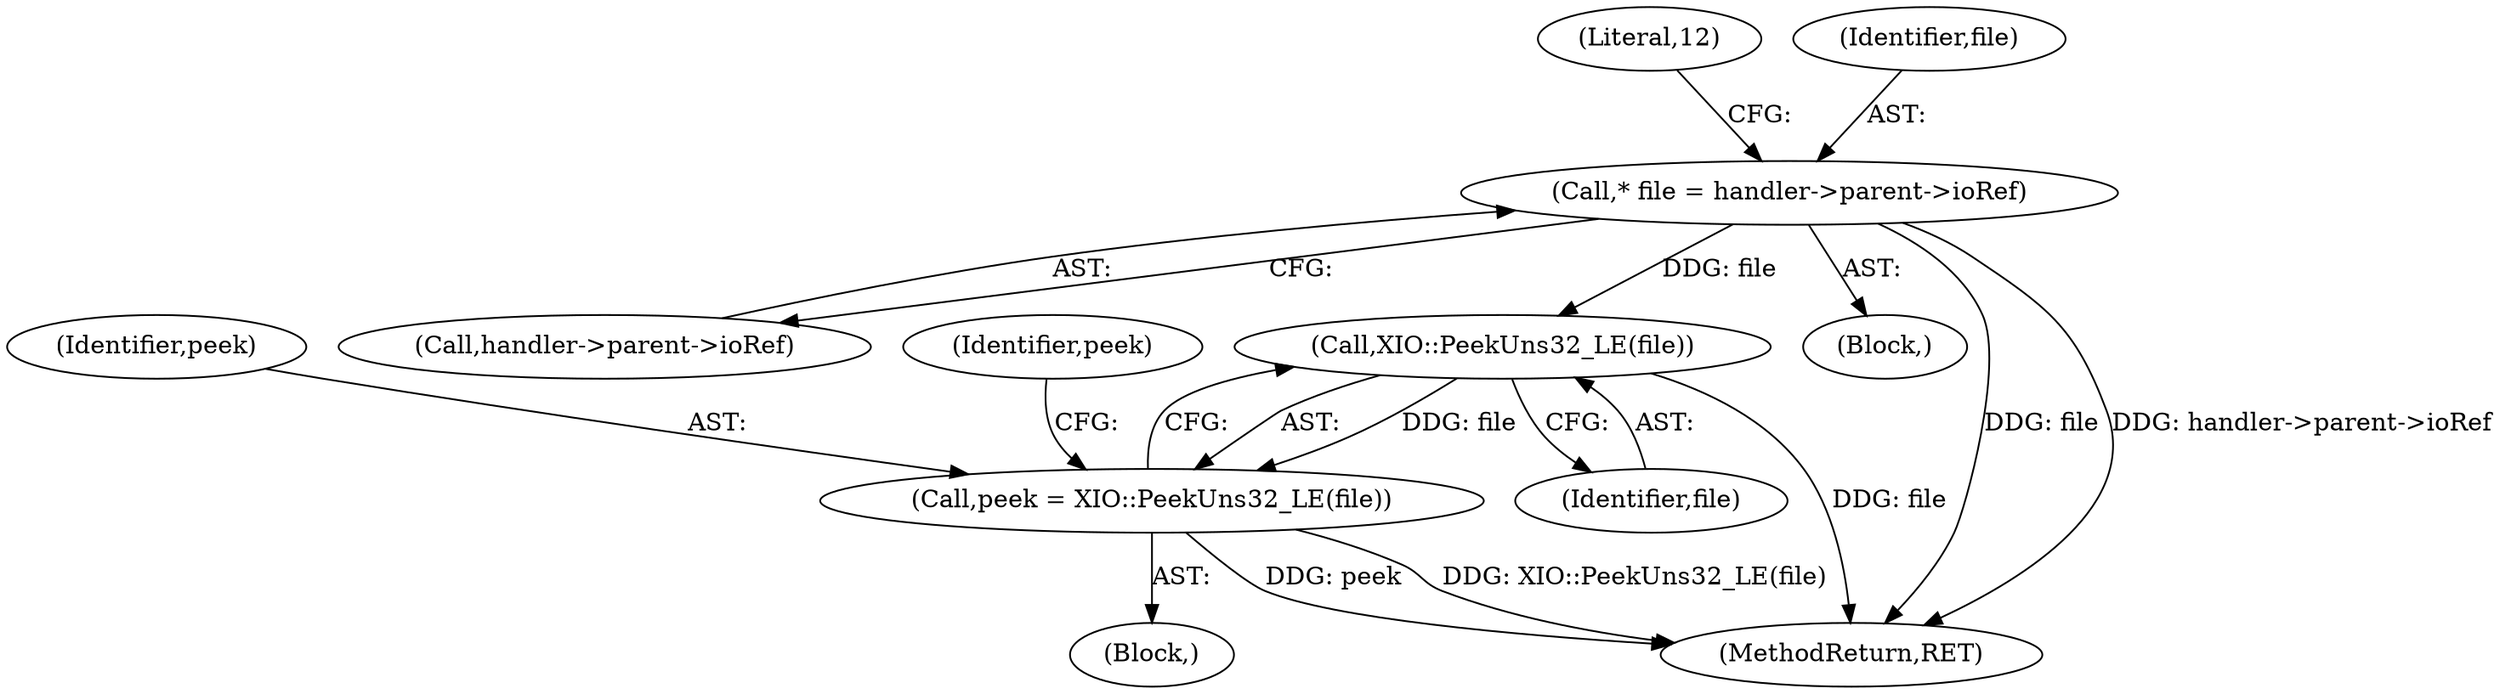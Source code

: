 digraph "0_exempi_aabedb5e749dd59112a3fe1e8e08f2d934f56666@pointer" {
"1000317" [label="(Call,XIO::PeekUns32_LE(file))"];
"1000290" [label="(Call,* file = handler->parent->ioRef)"];
"1000315" [label="(Call,peek = XIO::PeekUns32_LE(file))"];
"1000317" [label="(Call,XIO::PeekUns32_LE(file))"];
"1000290" [label="(Call,* file = handler->parent->ioRef)"];
"1000318" [label="(Identifier,file)"];
"1000316" [label="(Identifier,peek)"];
"1000298" [label="(Literal,12)"];
"1000291" [label="(Identifier,file)"];
"1000292" [label="(Call,handler->parent->ioRef)"];
"1000537" [label="(MethodReturn,RET)"];
"1000283" [label="(Block,)"];
"1000314" [label="(Block,)"];
"1000320" [label="(Identifier,peek)"];
"1000315" [label="(Call,peek = XIO::PeekUns32_LE(file))"];
"1000317" -> "1000315"  [label="AST: "];
"1000317" -> "1000318"  [label="CFG: "];
"1000318" -> "1000317"  [label="AST: "];
"1000315" -> "1000317"  [label="CFG: "];
"1000317" -> "1000537"  [label="DDG: file"];
"1000317" -> "1000315"  [label="DDG: file"];
"1000290" -> "1000317"  [label="DDG: file"];
"1000290" -> "1000283"  [label="AST: "];
"1000290" -> "1000292"  [label="CFG: "];
"1000291" -> "1000290"  [label="AST: "];
"1000292" -> "1000290"  [label="AST: "];
"1000298" -> "1000290"  [label="CFG: "];
"1000290" -> "1000537"  [label="DDG: file"];
"1000290" -> "1000537"  [label="DDG: handler->parent->ioRef"];
"1000315" -> "1000314"  [label="AST: "];
"1000316" -> "1000315"  [label="AST: "];
"1000320" -> "1000315"  [label="CFG: "];
"1000315" -> "1000537"  [label="DDG: peek"];
"1000315" -> "1000537"  [label="DDG: XIO::PeekUns32_LE(file)"];
}
